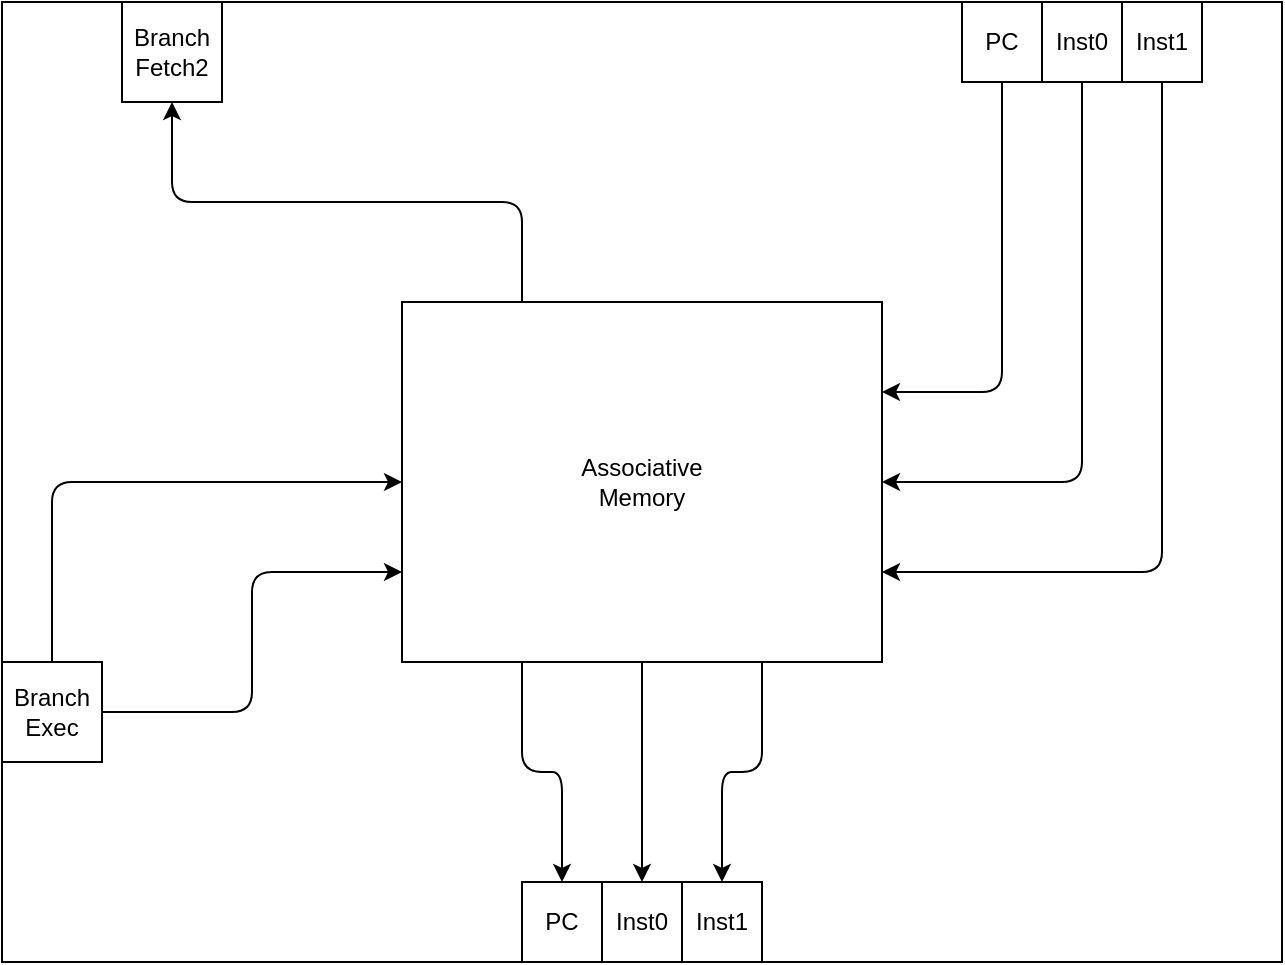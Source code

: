 <mxfile version="12.2.3" type="github" pages="1">
  <diagram id="12EuTXM_qI1TK7XyEKbd" name="Page-1">
    <mxGraphModel dx="854" dy="507" grid="1" gridSize="10" guides="1" tooltips="1" connect="1" arrows="1" fold="1" page="1" pageScale="1" pageWidth="827" pageHeight="1169" math="0" shadow="0">
      <root>
        <mxCell id="0"/>
        <mxCell id="1" parent="0"/>
        <mxCell id="7hBCwca6hGrMAsyxMWED-1" value="" style="rounded=0;whiteSpace=wrap;html=1;" vertex="1" parent="1">
          <mxGeometry x="40" y="40" width="640" height="480" as="geometry"/>
        </mxCell>
        <mxCell id="7hBCwca6hGrMAsyxMWED-2" style="edgeStyle=orthogonalEdgeStyle;rounded=1;orthogonalLoop=1;jettySize=auto;html=1;exitX=0.5;exitY=1;exitDx=0;exitDy=0;entryX=1;entryY=0.75;entryDx=0;entryDy=0;" edge="1" parent="1" source="7hBCwca6hGrMAsyxMWED-3" target="7hBCwca6hGrMAsyxMWED-19">
          <mxGeometry relative="1" as="geometry"/>
        </mxCell>
        <mxCell id="7hBCwca6hGrMAsyxMWED-3" value="Inst1" style="whiteSpace=wrap;html=1;aspect=fixed;" vertex="1" parent="1">
          <mxGeometry x="600" y="40" width="40" height="40" as="geometry"/>
        </mxCell>
        <mxCell id="7hBCwca6hGrMAsyxMWED-4" style="edgeStyle=orthogonalEdgeStyle;rounded=1;orthogonalLoop=1;jettySize=auto;html=1;exitX=0.5;exitY=1;exitDx=0;exitDy=0;entryX=1;entryY=0.5;entryDx=0;entryDy=0;" edge="1" parent="1" source="7hBCwca6hGrMAsyxMWED-5" target="7hBCwca6hGrMAsyxMWED-19">
          <mxGeometry relative="1" as="geometry"/>
        </mxCell>
        <mxCell id="7hBCwca6hGrMAsyxMWED-5" value="Inst0" style="whiteSpace=wrap;html=1;aspect=fixed;" vertex="1" parent="1">
          <mxGeometry x="560" y="40" width="40" height="40" as="geometry"/>
        </mxCell>
        <mxCell id="7hBCwca6hGrMAsyxMWED-6" value="Branch&lt;br&gt;Fetch2" style="whiteSpace=wrap;html=1;aspect=fixed;" vertex="1" parent="1">
          <mxGeometry x="100" y="40" width="50" height="50" as="geometry"/>
        </mxCell>
        <mxCell id="7hBCwca6hGrMAsyxMWED-7" value="Inst1" style="whiteSpace=wrap;html=1;aspect=fixed;" vertex="1" parent="1">
          <mxGeometry x="380" y="480" width="40" height="40" as="geometry"/>
        </mxCell>
        <mxCell id="7hBCwca6hGrMAsyxMWED-8" value="Inst0" style="whiteSpace=wrap;html=1;aspect=fixed;" vertex="1" parent="1">
          <mxGeometry x="340" y="480" width="40" height="40" as="geometry"/>
        </mxCell>
        <mxCell id="7hBCwca6hGrMAsyxMWED-9" style="edgeStyle=orthogonalEdgeStyle;rounded=1;orthogonalLoop=1;jettySize=auto;html=1;exitX=0.5;exitY=1;exitDx=0;exitDy=0;entryX=1;entryY=0.25;entryDx=0;entryDy=0;" edge="1" parent="1" source="7hBCwca6hGrMAsyxMWED-10" target="7hBCwca6hGrMAsyxMWED-19">
          <mxGeometry relative="1" as="geometry"/>
        </mxCell>
        <mxCell id="7hBCwca6hGrMAsyxMWED-10" value="PC" style="whiteSpace=wrap;html=1;aspect=fixed;" vertex="1" parent="1">
          <mxGeometry x="520" y="40" width="40" height="40" as="geometry"/>
        </mxCell>
        <mxCell id="7hBCwca6hGrMAsyxMWED-11" value="PC" style="whiteSpace=wrap;html=1;aspect=fixed;" vertex="1" parent="1">
          <mxGeometry x="300" y="480" width="40" height="40" as="geometry"/>
        </mxCell>
        <mxCell id="7hBCwca6hGrMAsyxMWED-12" style="edgeStyle=orthogonalEdgeStyle;rounded=1;orthogonalLoop=1;jettySize=auto;html=1;exitX=1;exitY=0.5;exitDx=0;exitDy=0;entryX=0;entryY=0.75;entryDx=0;entryDy=0;" edge="1" parent="1" source="7hBCwca6hGrMAsyxMWED-14" target="7hBCwca6hGrMAsyxMWED-19">
          <mxGeometry relative="1" as="geometry"/>
        </mxCell>
        <mxCell id="7hBCwca6hGrMAsyxMWED-13" style="edgeStyle=orthogonalEdgeStyle;rounded=1;orthogonalLoop=1;jettySize=auto;html=1;exitX=0.5;exitY=0;exitDx=0;exitDy=0;entryX=0;entryY=0.5;entryDx=0;entryDy=0;" edge="1" parent="1" source="7hBCwca6hGrMAsyxMWED-14" target="7hBCwca6hGrMAsyxMWED-19">
          <mxGeometry relative="1" as="geometry"/>
        </mxCell>
        <mxCell id="7hBCwca6hGrMAsyxMWED-14" value="Branch&lt;br&gt;Exec" style="whiteSpace=wrap;html=1;aspect=fixed;" vertex="1" parent="1">
          <mxGeometry x="40" y="370" width="50" height="50" as="geometry"/>
        </mxCell>
        <mxCell id="7hBCwca6hGrMAsyxMWED-15" style="edgeStyle=orthogonalEdgeStyle;rounded=1;orthogonalLoop=1;jettySize=auto;html=1;exitX=0.25;exitY=0;exitDx=0;exitDy=0;entryX=0.5;entryY=1;entryDx=0;entryDy=0;" edge="1" parent="1" source="7hBCwca6hGrMAsyxMWED-19" target="7hBCwca6hGrMAsyxMWED-6">
          <mxGeometry relative="1" as="geometry"/>
        </mxCell>
        <mxCell id="7hBCwca6hGrMAsyxMWED-16" style="edgeStyle=orthogonalEdgeStyle;rounded=1;orthogonalLoop=1;jettySize=auto;html=1;exitX=0.25;exitY=1;exitDx=0;exitDy=0;entryX=0.5;entryY=0;entryDx=0;entryDy=0;" edge="1" parent="1" source="7hBCwca6hGrMAsyxMWED-19" target="7hBCwca6hGrMAsyxMWED-11">
          <mxGeometry relative="1" as="geometry"/>
        </mxCell>
        <mxCell id="7hBCwca6hGrMAsyxMWED-17" style="edgeStyle=orthogonalEdgeStyle;rounded=1;orthogonalLoop=1;jettySize=auto;html=1;exitX=0.5;exitY=1;exitDx=0;exitDy=0;entryX=0.5;entryY=0;entryDx=0;entryDy=0;" edge="1" parent="1" source="7hBCwca6hGrMAsyxMWED-19" target="7hBCwca6hGrMAsyxMWED-8">
          <mxGeometry relative="1" as="geometry"/>
        </mxCell>
        <mxCell id="7hBCwca6hGrMAsyxMWED-18" style="edgeStyle=orthogonalEdgeStyle;rounded=1;orthogonalLoop=1;jettySize=auto;html=1;exitX=0.75;exitY=1;exitDx=0;exitDy=0;entryX=0.5;entryY=0;entryDx=0;entryDy=0;" edge="1" parent="1" source="7hBCwca6hGrMAsyxMWED-19" target="7hBCwca6hGrMAsyxMWED-7">
          <mxGeometry relative="1" as="geometry"/>
        </mxCell>
        <mxCell id="7hBCwca6hGrMAsyxMWED-19" value="Associative&lt;br&gt;Memory" style="rounded=0;whiteSpace=wrap;html=1;" vertex="1" parent="1">
          <mxGeometry x="240" y="190" width="240" height="180" as="geometry"/>
        </mxCell>
      </root>
    </mxGraphModel>
  </diagram>
</mxfile>
